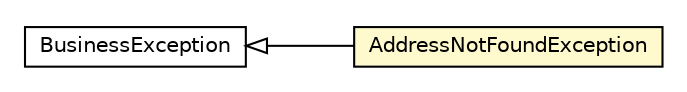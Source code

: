 #!/usr/local/bin/dot
#
# Class diagram 
# Generated by UMLGraph version 5.1 (http://www.umlgraph.org/)
#

digraph G {
	edge [fontname="Helvetica",fontsize=10,labelfontname="Helvetica",labelfontsize=10];
	node [fontname="Helvetica",fontsize=10,shape=plaintext];
	nodesep=0.25;
	ranksep=0.5;
	rankdir=LR;
	// com.inn.headstartdemo.exceptions.application.BusinessException
	c20112 [label=<<table title="com.inn.headstartdemo.exceptions.application.BusinessException" border="0" cellborder="1" cellspacing="0" cellpadding="2" port="p" href="./BusinessException.html">
		<tr><td><table border="0" cellspacing="0" cellpadding="1">
<tr><td align="center" balign="center"> BusinessException </td></tr>
		</table></td></tr>
		</table>>, fontname="Helvetica", fontcolor="black", fontsize=10.0];
	// com.inn.headstartdemo.exceptions.application.AddressNotFoundException
	c20124 [label=<<table title="com.inn.headstartdemo.exceptions.application.AddressNotFoundException" border="0" cellborder="1" cellspacing="0" cellpadding="2" port="p" bgcolor="lemonChiffon" href="./AddressNotFoundException.html">
		<tr><td><table border="0" cellspacing="0" cellpadding="1">
<tr><td align="center" balign="center"> AddressNotFoundException </td></tr>
		</table></td></tr>
		</table>>, fontname="Helvetica", fontcolor="black", fontsize=10.0];
	//com.inn.headstartdemo.exceptions.application.AddressNotFoundException extends com.inn.headstartdemo.exceptions.application.BusinessException
	c20112:p -> c20124:p [dir=back,arrowtail=empty];
}

